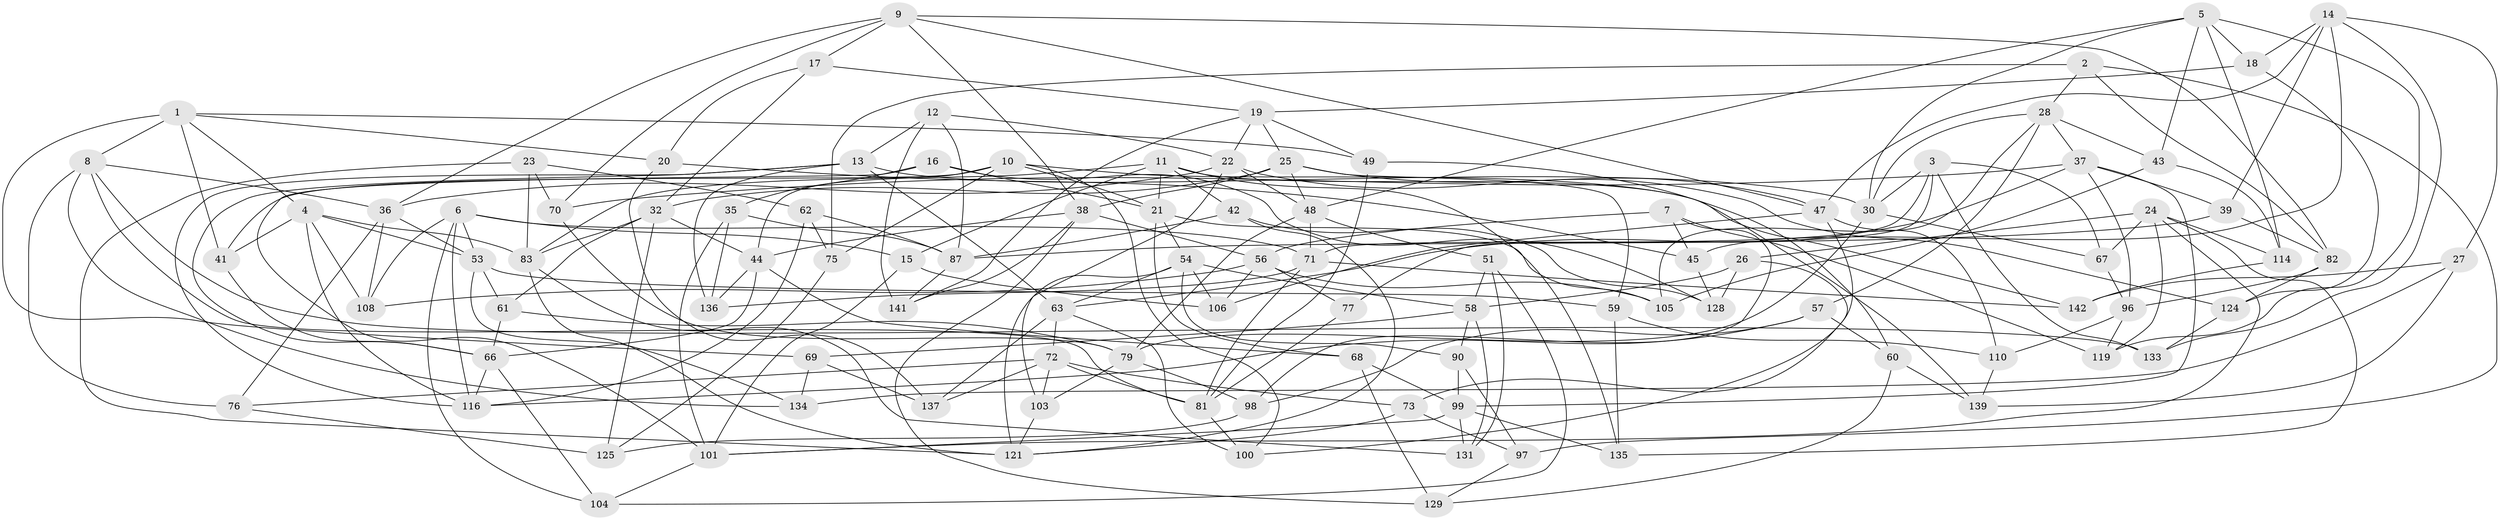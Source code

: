 // Generated by graph-tools (version 1.1) at 2025/52/02/27/25 19:52:30]
// undirected, 100 vertices, 241 edges
graph export_dot {
graph [start="1"]
  node [color=gray90,style=filled];
  1 [super="+91"];
  2;
  3 [super="+84"];
  4 [super="+29"];
  5 [super="+88"];
  6 [super="+40"];
  7;
  8 [super="+143"];
  9 [super="+31"];
  10 [super="+132"];
  11 [super="+52"];
  12;
  13 [super="+34"];
  14 [super="+64"];
  15;
  16;
  17;
  18;
  19 [super="+50"];
  20;
  21 [super="+102"];
  22 [super="+55"];
  23;
  24 [super="+78"];
  25 [super="+93"];
  26;
  27;
  28 [super="+117"];
  30 [super="+46"];
  32 [super="+33"];
  35;
  36 [super="+120"];
  37 [super="+74"];
  38 [super="+115"];
  39;
  41;
  42;
  43;
  44 [super="+80"];
  45;
  47 [super="+109"];
  48 [super="+127"];
  49;
  51;
  53 [super="+111"];
  54 [super="+140"];
  56 [super="+65"];
  57;
  58 [super="+123"];
  59;
  60;
  61;
  62;
  63 [super="+107"];
  66 [super="+113"];
  67;
  68;
  69;
  70;
  71 [super="+86"];
  72 [super="+94"];
  73;
  75;
  76;
  77;
  79 [super="+92"];
  81 [super="+95"];
  82 [super="+89"];
  83 [super="+85"];
  87 [super="+112"];
  90;
  96 [super="+118"];
  97;
  98;
  99 [super="+130"];
  100;
  101 [super="+122"];
  103;
  104;
  105;
  106;
  108;
  110;
  114;
  116 [super="+138"];
  119;
  121 [super="+126"];
  124;
  125;
  128;
  129;
  131;
  133;
  134;
  135;
  136;
  137;
  139;
  141;
  142;
  1 -- 20;
  1 -- 49;
  1 -- 4;
  1 -- 8;
  1 -- 41;
  1 -- 69;
  2 -- 97;
  2 -- 75;
  2 -- 28;
  2 -- 82;
  3 -- 77 [weight=2];
  3 -- 30;
  3 -- 133;
  3 -- 67;
  3 -- 71;
  4 -- 108;
  4 -- 53;
  4 -- 116;
  4 -- 41;
  4 -- 83;
  5 -- 18;
  5 -- 43;
  5 -- 119;
  5 -- 114;
  5 -- 48;
  5 -- 30;
  6 -- 104;
  6 -- 15;
  6 -- 71;
  6 -- 108;
  6 -- 53;
  6 -- 116;
  7 -- 119;
  7 -- 56;
  7 -- 98;
  7 -- 45;
  8 -- 36;
  8 -- 76;
  8 -- 134;
  8 -- 133;
  8 -- 81;
  9 -- 70;
  9 -- 38;
  9 -- 82;
  9 -- 17;
  9 -- 47;
  9 -- 36;
  10 -- 142;
  10 -- 44;
  10 -- 21;
  10 -- 41;
  10 -- 75;
  10 -- 100;
  11 -- 135;
  11 -- 139;
  11 -- 42;
  11 -- 21;
  11 -- 15;
  11 -- 83;
  12 -- 141;
  12 -- 22;
  12 -- 87;
  12 -- 13;
  13 -- 136;
  13 -- 66;
  13 -- 116;
  13 -- 63;
  13 -- 30;
  14 -- 45;
  14 -- 39;
  14 -- 47;
  14 -- 18;
  14 -- 27;
  14 -- 133;
  15 -- 106;
  15 -- 101;
  16 -- 35;
  16 -- 21;
  16 -- 128;
  16 -- 101;
  17 -- 20;
  17 -- 19;
  17 -- 32;
  18 -- 124;
  18 -- 19;
  19 -- 22;
  19 -- 49;
  19 -- 141;
  19 -- 25;
  20 -- 137;
  20 -- 45;
  21 -- 105;
  21 -- 68;
  21 -- 54;
  22 -- 103;
  22 -- 124;
  22 -- 48;
  22 -- 36;
  23 -- 70;
  23 -- 62;
  23 -- 83;
  23 -- 121;
  24 -- 119;
  24 -- 101;
  24 -- 135;
  24 -- 26;
  24 -- 67;
  24 -- 114;
  25 -- 48;
  25 -- 47;
  25 -- 32;
  25 -- 59;
  25 -- 38;
  26 -- 128;
  26 -- 100;
  26 -- 58;
  27 -- 134;
  27 -- 139;
  27 -- 142;
  28 -- 43;
  28 -- 30;
  28 -- 57;
  28 -- 105;
  28 -- 37;
  30 -- 79;
  30 -- 67;
  32 -- 61;
  32 -- 83;
  32 -- 125;
  32 -- 44;
  35 -- 101;
  35 -- 136;
  35 -- 87;
  36 -- 76;
  36 -- 53;
  36 -- 108;
  37 -- 99;
  37 -- 39;
  37 -- 70;
  37 -- 96;
  37 -- 63;
  38 -- 129;
  38 -- 56;
  38 -- 44;
  38 -- 141;
  39 -- 82;
  39 -- 87;
  41 -- 66;
  42 -- 87;
  42 -- 121;
  42 -- 128;
  43 -- 114;
  43 -- 105;
  44 -- 136;
  44 -- 66;
  44 -- 68;
  45 -- 128;
  47 -- 106;
  47 -- 73;
  47 -- 110;
  48 -- 79;
  48 -- 71;
  48 -- 51;
  49 -- 60;
  49 -- 81;
  51 -- 58;
  51 -- 131;
  51 -- 104;
  53 -- 134;
  53 -- 59;
  53 -- 61;
  54 -- 106;
  54 -- 58;
  54 -- 90;
  54 -- 121;
  54 -- 63;
  56 -- 77;
  56 -- 105;
  56 -- 106;
  56 -- 108;
  57 -- 98;
  57 -- 60;
  57 -- 116;
  58 -- 90;
  58 -- 131;
  58 -- 69;
  59 -- 110;
  59 -- 135;
  60 -- 129;
  60 -- 139;
  61 -- 79;
  61 -- 66;
  62 -- 116;
  62 -- 87;
  62 -- 75;
  63 -- 72;
  63 -- 137;
  63 -- 100;
  66 -- 104;
  66 -- 116;
  67 -- 96;
  68 -- 129;
  68 -- 99;
  69 -- 137;
  69 -- 134;
  70 -- 79;
  71 -- 136;
  71 -- 81;
  71 -- 142;
  72 -- 103;
  72 -- 76;
  72 -- 73;
  72 -- 137;
  72 -- 81;
  73 -- 97;
  73 -- 121;
  75 -- 125;
  76 -- 125;
  77 -- 81;
  79 -- 98;
  79 -- 103;
  81 -- 100;
  82 -- 124;
  82 -- 96 [weight=2];
  83 -- 121;
  83 -- 131;
  87 -- 141;
  90 -- 97;
  90 -- 99;
  96 -- 110;
  96 -- 119;
  97 -- 129;
  98 -- 125;
  99 -- 135;
  99 -- 101;
  99 -- 131;
  101 -- 104;
  103 -- 121;
  110 -- 139;
  114 -- 142;
  124 -- 133;
}
